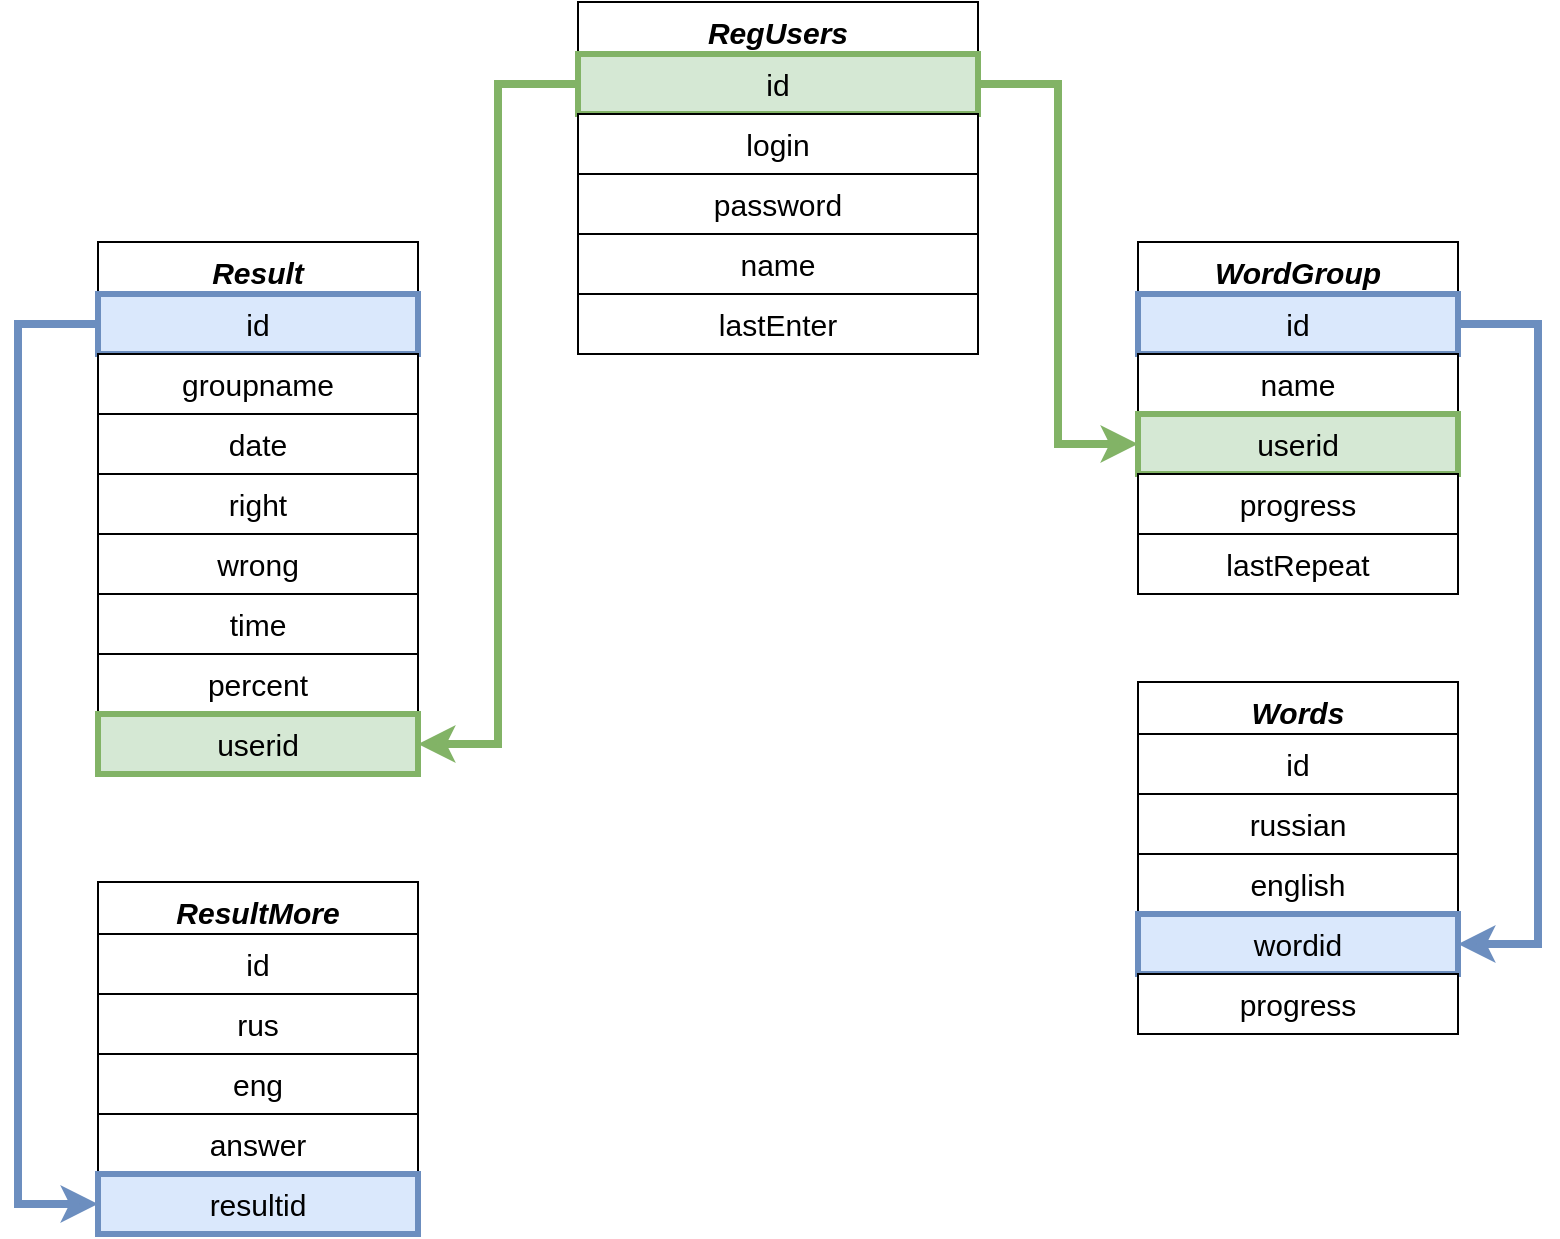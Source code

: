 <mxfile version="13.0.7" type="device"><diagram id="C5RBs43oDa-KdzZeNtuy" name="Page-1"><mxGraphModel dx="1422" dy="846" grid="1" gridSize="10" guides="1" tooltips="1" connect="1" arrows="1" fold="1" page="1" pageScale="1" pageWidth="827" pageHeight="1169" math="0" shadow="0"><root><mxCell id="WIyWlLk6GJQsqaUBKTNV-0"/><mxCell id="WIyWlLk6GJQsqaUBKTNV-1" parent="WIyWlLk6GJQsqaUBKTNV-0"/><mxCell id="4E5XPCDEd4V-5IlgUzBX-15" style="edgeStyle=orthogonalEdgeStyle;rounded=0;orthogonalLoop=1;jettySize=auto;html=1;entryX=0;entryY=0.5;entryDx=0;entryDy=0;strokeWidth=4;fillColor=#d5e8d4;strokeColor=#82b366;" parent="WIyWlLk6GJQsqaUBKTNV-1" source="4E5XPCDEd4V-5IlgUzBX-8" target="4E5XPCDEd4V-5IlgUzBX-13" edge="1"><mxGeometry relative="1" as="geometry"/></mxCell><mxCell id="zkfFHV4jXpPFQw0GAbJ--0" value="RegUsers" style="swimlane;fontStyle=3;align=center;verticalAlign=top;childLayout=stackLayout;horizontal=1;startSize=26;horizontalStack=0;resizeParent=1;resizeLast=0;collapsible=1;marginBottom=0;rounded=0;shadow=0;strokeWidth=1;fontSize=15;" parent="WIyWlLk6GJQsqaUBKTNV-1" vertex="1"><mxGeometry x="320" width="200" height="176" as="geometry"><mxRectangle x="334" width="160" height="26" as="alternateBounds"/></mxGeometry></mxCell><mxCell id="4E5XPCDEd4V-5IlgUzBX-8" value="id" style="rounded=0;whiteSpace=wrap;html=1;fillColor=#d5e8d4;strokeColor=#82b366;strokeWidth=3;fontSize=15;" parent="zkfFHV4jXpPFQw0GAbJ--0" vertex="1"><mxGeometry y="26" width="200" height="30" as="geometry"/></mxCell><mxCell id="4E5XPCDEd4V-5IlgUzBX-9" value="login" style="rounded=0;whiteSpace=wrap;html=1;strokeWidth=1;fontSize=15;" parent="zkfFHV4jXpPFQw0GAbJ--0" vertex="1"><mxGeometry y="56" width="200" height="30" as="geometry"/></mxCell><mxCell id="4E5XPCDEd4V-5IlgUzBX-6" value="password" style="rounded=0;whiteSpace=wrap;html=1;strokeWidth=1;fontSize=15;" parent="zkfFHV4jXpPFQw0GAbJ--0" vertex="1"><mxGeometry y="86" width="200" height="30" as="geometry"/></mxCell><mxCell id="4E5XPCDEd4V-5IlgUzBX-5" value="name" style="rounded=0;whiteSpace=wrap;html=1;strokeWidth=1;fontSize=15;" parent="zkfFHV4jXpPFQw0GAbJ--0" vertex="1"><mxGeometry y="116" width="200" height="30" as="geometry"/></mxCell><mxCell id="4E5XPCDEd4V-5IlgUzBX-18" value="lastEnter" style="rounded=0;whiteSpace=wrap;html=1;strokeWidth=1;fontSize=15;" parent="zkfFHV4jXpPFQw0GAbJ--0" vertex="1"><mxGeometry y="146" width="200" height="30" as="geometry"/></mxCell><mxCell id="zkfFHV4jXpPFQw0GAbJ--17" value="WordGroup" style="swimlane;fontStyle=3;align=center;verticalAlign=top;childLayout=stackLayout;horizontal=1;startSize=26;horizontalStack=0;resizeParent=1;resizeLast=0;collapsible=1;marginBottom=0;rounded=0;shadow=0;strokeWidth=1;fontSize=15;" parent="WIyWlLk6GJQsqaUBKTNV-1" vertex="1"><mxGeometry x="600" y="120" width="160" height="176" as="geometry"><mxRectangle x="550" y="90" width="160" height="26" as="alternateBounds"/></mxGeometry></mxCell><mxCell id="4E5XPCDEd4V-5IlgUzBX-10" value="id" style="rounded=0;whiteSpace=wrap;html=1;fillColor=#dae8fc;strokeColor=#6c8ebf;strokeWidth=3;fontSize=15;" parent="zkfFHV4jXpPFQw0GAbJ--17" vertex="1"><mxGeometry y="26" width="160" height="30" as="geometry"/></mxCell><mxCell id="4E5XPCDEd4V-5IlgUzBX-12" value="&lt;font style=&quot;font-size: 15px;&quot;&gt;name&lt;/font&gt;" style="rounded=0;whiteSpace=wrap;html=1;strokeWidth=1;fontSize=15;" parent="zkfFHV4jXpPFQw0GAbJ--17" vertex="1"><mxGeometry y="56" width="160" height="30" as="geometry"/></mxCell><mxCell id="4E5XPCDEd4V-5IlgUzBX-13" value="userid" style="rounded=0;whiteSpace=wrap;html=1;fillColor=#d5e8d4;strokeColor=#82b366;strokeWidth=3;fontSize=15;" parent="zkfFHV4jXpPFQw0GAbJ--17" vertex="1"><mxGeometry y="86" width="160" height="30" as="geometry"/></mxCell><mxCell id="4E5XPCDEd4V-5IlgUzBX-16" value="progress" style="rounded=0;whiteSpace=wrap;html=1;strokeWidth=1;fontSize=15;" parent="zkfFHV4jXpPFQw0GAbJ--17" vertex="1"><mxGeometry y="116" width="160" height="30" as="geometry"/></mxCell><mxCell id="4E5XPCDEd4V-5IlgUzBX-17" value="lastRepeat" style="rounded=0;whiteSpace=wrap;html=1;strokeWidth=1;fontSize=15;" parent="zkfFHV4jXpPFQw0GAbJ--17" vertex="1"><mxGeometry y="146" width="160" height="30" as="geometry"/></mxCell><mxCell id="4E5XPCDEd4V-5IlgUzBX-19" value="Result&#10;" style="swimlane;fontStyle=3;align=center;verticalAlign=top;childLayout=stackLayout;horizontal=1;startSize=26;horizontalStack=0;resizeParent=1;resizeLast=0;collapsible=1;marginBottom=0;rounded=0;shadow=0;strokeWidth=1;fontSize=15;" parent="WIyWlLk6GJQsqaUBKTNV-1" vertex="1"><mxGeometry x="80" y="120" width="160" height="266" as="geometry"><mxRectangle x="550" y="90" width="160" height="26" as="alternateBounds"/></mxGeometry></mxCell><mxCell id="4E5XPCDEd4V-5IlgUzBX-20" value="id" style="rounded=0;whiteSpace=wrap;html=1;fillColor=#dae8fc;strokeColor=#6c8ebf;strokeWidth=3;fontSize=15;" parent="4E5XPCDEd4V-5IlgUzBX-19" vertex="1"><mxGeometry y="26" width="160" height="30" as="geometry"/></mxCell><mxCell id="4E5XPCDEd4V-5IlgUzBX-21" value="groupname" style="rounded=0;whiteSpace=wrap;html=1;strokeWidth=1;fontSize=15;" parent="4E5XPCDEd4V-5IlgUzBX-19" vertex="1"><mxGeometry y="56" width="160" height="30" as="geometry"/></mxCell><mxCell id="4E5XPCDEd4V-5IlgUzBX-22" value="date" style="rounded=0;whiteSpace=wrap;html=1;strokeWidth=1;fontSize=15;" parent="4E5XPCDEd4V-5IlgUzBX-19" vertex="1"><mxGeometry y="86" width="160" height="30" as="geometry"/></mxCell><mxCell id="4E5XPCDEd4V-5IlgUzBX-23" value="right" style="rounded=0;whiteSpace=wrap;html=1;strokeWidth=1;fontSize=15;" parent="4E5XPCDEd4V-5IlgUzBX-19" vertex="1"><mxGeometry y="116" width="160" height="30" as="geometry"/></mxCell><mxCell id="4E5XPCDEd4V-5IlgUzBX-24" value="wrong" style="rounded=0;whiteSpace=wrap;html=1;strokeWidth=1;fontSize=15;" parent="4E5XPCDEd4V-5IlgUzBX-19" vertex="1"><mxGeometry y="146" width="160" height="30" as="geometry"/></mxCell><mxCell id="4E5XPCDEd4V-5IlgUzBX-25" value="time" style="rounded=0;whiteSpace=wrap;html=1;strokeWidth=1;fontSize=15;" parent="4E5XPCDEd4V-5IlgUzBX-19" vertex="1"><mxGeometry y="176" width="160" height="30" as="geometry"/></mxCell><mxCell id="4E5XPCDEd4V-5IlgUzBX-26" value="percent" style="rounded=0;whiteSpace=wrap;html=1;strokeWidth=1;fontSize=15;" parent="4E5XPCDEd4V-5IlgUzBX-19" vertex="1"><mxGeometry y="206" width="160" height="30" as="geometry"/></mxCell><mxCell id="4E5XPCDEd4V-5IlgUzBX-27" value="userid" style="rounded=0;whiteSpace=wrap;html=1;fillColor=#d5e8d4;strokeColor=#82b366;strokeWidth=3;fontSize=15;" parent="4E5XPCDEd4V-5IlgUzBX-19" vertex="1"><mxGeometry y="236" width="160" height="30" as="geometry"/></mxCell><mxCell id="4E5XPCDEd4V-5IlgUzBX-28" style="edgeStyle=orthogonalEdgeStyle;rounded=0;orthogonalLoop=1;jettySize=auto;html=1;exitX=0;exitY=0.5;exitDx=0;exitDy=0;entryX=1;entryY=0.5;entryDx=0;entryDy=0;strokeWidth=4;fillColor=#d5e8d4;strokeColor=#82b366;" parent="WIyWlLk6GJQsqaUBKTNV-1" source="4E5XPCDEd4V-5IlgUzBX-8" target="4E5XPCDEd4V-5IlgUzBX-27" edge="1"><mxGeometry relative="1" as="geometry"/></mxCell><mxCell id="4E5XPCDEd4V-5IlgUzBX-41" style="edgeStyle=orthogonalEdgeStyle;rounded=0;orthogonalLoop=1;jettySize=auto;html=1;entryX=0;entryY=0.5;entryDx=0;entryDy=0;strokeWidth=4;fillColor=#dae8fc;strokeColor=#6c8ebf;" parent="WIyWlLk6GJQsqaUBKTNV-1" source="4E5XPCDEd4V-5IlgUzBX-20" target="4E5XPCDEd4V-5IlgUzBX-34" edge="1"><mxGeometry relative="1" as="geometry"><Array as="points"><mxPoint x="40" y="161"/><mxPoint x="40" y="601"/></Array></mxGeometry></mxCell><mxCell id="4E5XPCDEd4V-5IlgUzBX-29" value="ResultMore&#10;" style="swimlane;fontStyle=3;align=center;verticalAlign=top;childLayout=stackLayout;horizontal=1;startSize=26;horizontalStack=0;resizeParent=1;resizeLast=0;collapsible=1;marginBottom=0;rounded=0;shadow=0;strokeWidth=1;fontSize=15;" parent="WIyWlLk6GJQsqaUBKTNV-1" vertex="1"><mxGeometry x="80" y="440" width="160" height="176" as="geometry"><mxRectangle x="80" y="410" width="160" height="26" as="alternateBounds"/></mxGeometry></mxCell><mxCell id="4E5XPCDEd4V-5IlgUzBX-30" value="id" style="rounded=0;whiteSpace=wrap;html=1;strokeWidth=1;fontSize=15;" parent="4E5XPCDEd4V-5IlgUzBX-29" vertex="1"><mxGeometry y="26" width="160" height="30" as="geometry"/></mxCell><mxCell id="4E5XPCDEd4V-5IlgUzBX-31" value="rus" style="rounded=0;whiteSpace=wrap;html=1;strokeWidth=1;fontSize=15;" parent="4E5XPCDEd4V-5IlgUzBX-29" vertex="1"><mxGeometry y="56" width="160" height="30" as="geometry"/></mxCell><mxCell id="4E5XPCDEd4V-5IlgUzBX-32" value="eng" style="rounded=0;whiteSpace=wrap;html=1;strokeWidth=1;fontSize=15;" parent="4E5XPCDEd4V-5IlgUzBX-29" vertex="1"><mxGeometry y="86" width="160" height="30" as="geometry"/></mxCell><mxCell id="4E5XPCDEd4V-5IlgUzBX-33" value="answer" style="rounded=0;whiteSpace=wrap;html=1;strokeWidth=1;fontSize=15;" parent="4E5XPCDEd4V-5IlgUzBX-29" vertex="1"><mxGeometry y="116" width="160" height="30" as="geometry"/></mxCell><mxCell id="4E5XPCDEd4V-5IlgUzBX-34" value="resultid" style="rounded=0;whiteSpace=wrap;html=1;fillColor=#dae8fc;strokeColor=#6c8ebf;strokeWidth=3;fontSize=15;" parent="4E5XPCDEd4V-5IlgUzBX-29" vertex="1"><mxGeometry y="146" width="160" height="30" as="geometry"/></mxCell><mxCell id="4E5XPCDEd4V-5IlgUzBX-42" value="Words" style="swimlane;fontStyle=3;align=center;verticalAlign=top;childLayout=stackLayout;horizontal=1;startSize=26;horizontalStack=0;resizeParent=1;resizeLast=0;collapsible=1;marginBottom=0;rounded=0;shadow=0;strokeWidth=1;fontSize=15;" parent="WIyWlLk6GJQsqaUBKTNV-1" vertex="1"><mxGeometry x="600" y="340" width="160" height="176" as="geometry"><mxRectangle x="600" y="340" width="160" height="26" as="alternateBounds"/></mxGeometry></mxCell><mxCell id="4E5XPCDEd4V-5IlgUzBX-43" value="id" style="rounded=0;whiteSpace=wrap;html=1;strokeWidth=1;fontSize=15;" parent="4E5XPCDEd4V-5IlgUzBX-42" vertex="1"><mxGeometry y="26" width="160" height="30" as="geometry"/></mxCell><mxCell id="4E5XPCDEd4V-5IlgUzBX-44" value="russian" style="rounded=0;whiteSpace=wrap;html=1;strokeWidth=1;fontSize=15;" parent="4E5XPCDEd4V-5IlgUzBX-42" vertex="1"><mxGeometry y="56" width="160" height="30" as="geometry"/></mxCell><mxCell id="4E5XPCDEd4V-5IlgUzBX-45" value="english" style="rounded=0;whiteSpace=wrap;html=1;strokeWidth=1;fontSize=15;" parent="4E5XPCDEd4V-5IlgUzBX-42" vertex="1"><mxGeometry y="86" width="160" height="30" as="geometry"/></mxCell><mxCell id="4E5XPCDEd4V-5IlgUzBX-46" value="wordid" style="rounded=0;whiteSpace=wrap;html=1;fillColor=#dae8fc;strokeColor=#6c8ebf;strokeWidth=3;fontSize=15;" parent="4E5XPCDEd4V-5IlgUzBX-42" vertex="1"><mxGeometry y="116" width="160" height="30" as="geometry"/></mxCell><mxCell id="Gma7eCcLpoDLdPqY8UqT-0" value="progress" style="rounded=0;whiteSpace=wrap;html=1;strokeWidth=1;fontSize=15;" vertex="1" parent="4E5XPCDEd4V-5IlgUzBX-42"><mxGeometry y="146" width="160" height="30" as="geometry"/></mxCell><mxCell id="4E5XPCDEd4V-5IlgUzBX-48" style="edgeStyle=orthogonalEdgeStyle;rounded=0;orthogonalLoop=1;jettySize=auto;html=1;entryX=1;entryY=0.5;entryDx=0;entryDy=0;strokeWidth=4;fillColor=#dae8fc;strokeColor=#6c8ebf;" parent="WIyWlLk6GJQsqaUBKTNV-1" source="4E5XPCDEd4V-5IlgUzBX-10" target="4E5XPCDEd4V-5IlgUzBX-46" edge="1"><mxGeometry relative="1" as="geometry"><Array as="points"><mxPoint x="800" y="161"/><mxPoint x="800" y="471"/></Array></mxGeometry></mxCell></root></mxGraphModel></diagram></mxfile>